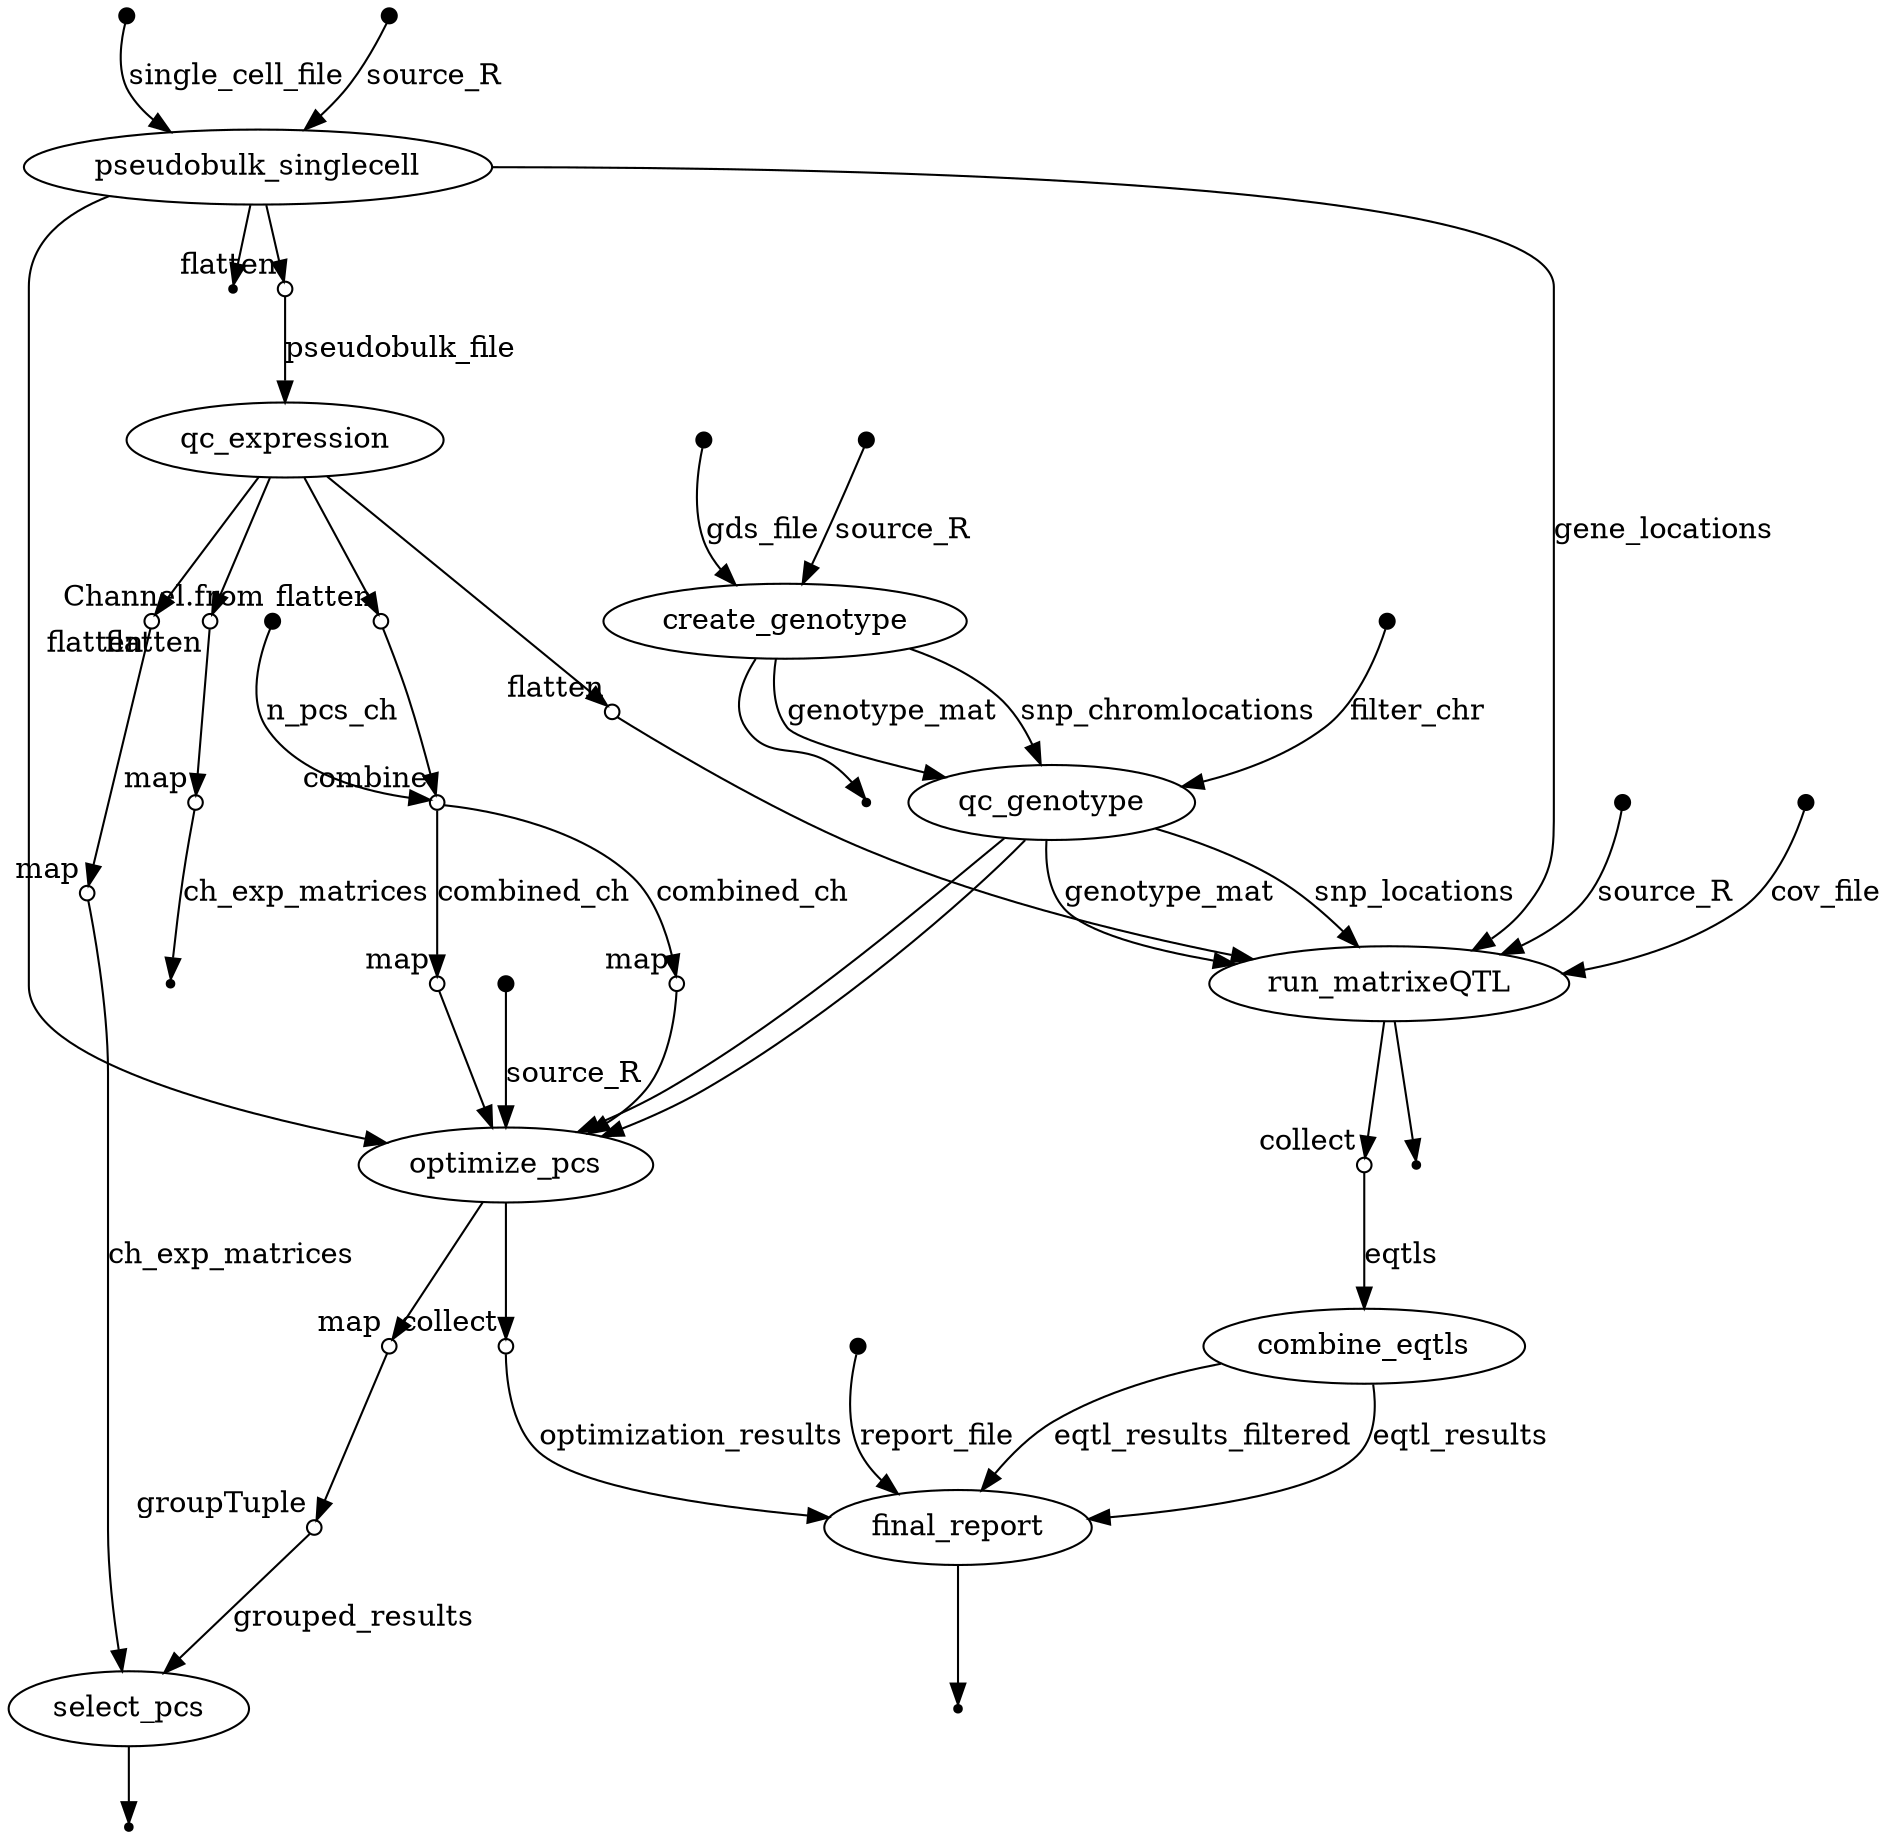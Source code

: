 digraph "pipeline_dag" {
v0 [shape=point,label="",fixedsize=true,width=0.1];
v2 [label="create_genotype"];
v0 -> v2 [label="gds_file"];

v1 [shape=point,label="",fixedsize=true,width=0.1];
v2 [label="create_genotype"];
v1 -> v2 [label="source_R"];

v2 [label="create_genotype"];
v5 [label="qc_genotype"];
v2 -> v5 [label="genotype_mat"];

v2 [label="create_genotype"];
v5 [label="qc_genotype"];
v2 -> v5 [label="snp_chromlocations"];

v2 [label="create_genotype"];
v3 [shape=point];
v2 -> v3;

v4 [shape=point,label="",fixedsize=true,width=0.1];
v5 [label="qc_genotype"];
v4 -> v5 [label="filter_chr"];

v5 [label="qc_genotype"];
v18 [label="optimize_pcs"];
v5 -> v18;

v5 [label="qc_genotype"];
v18 [label="optimize_pcs"];
v5 -> v18;

v6 [shape=point,label="",fixedsize=true,width=0.1];
v8 [label="pseudobulk_singlecell"];
v6 -> v8 [label="single_cell_file"];

v7 [shape=point,label="",fixedsize=true,width=0.1];
v8 [label="pseudobulk_singlecell"];
v7 -> v8 [label="source_R"];

v8 [label="pseudobulk_singlecell"];
v9 [shape=point];
v8 -> v9;

v8 [label="pseudobulk_singlecell"];
v10 [shape=circle,label="",fixedsize=true,width=0.1,xlabel="flatten"];
v8 -> v10;

v8 [label="pseudobulk_singlecell"];
v18 [label="optimize_pcs"];
v8 -> v18;

v10 [shape=circle,label="",fixedsize=true,width=0.1,xlabel="flatten"];
v11 [label="qc_expression"];
v10 -> v11 [label="pseudobulk_file"];

v11 [label="qc_expression"];
v13 [shape=circle,label="",fixedsize=true,width=0.1,xlabel="flatten"];
v11 -> v13;

v12 [shape=point,label="",fixedsize=true,width=0.1,xlabel="Channel.from"];
v14 [shape=circle,label="",fixedsize=true,width=0.1,xlabel="combine"];
v12 -> v14 [label="n_pcs_ch"];

v13 [shape=circle,label="",fixedsize=true,width=0.1,xlabel="flatten"];
v14 [shape=circle,label="",fixedsize=true,width=0.1,xlabel="combine"];
v13 -> v14;

v14 [shape=circle,label="",fixedsize=true,width=0.1,xlabel="combine"];
v15 [shape=circle,label="",fixedsize=true,width=0.1,xlabel="map"];
v14 -> v15 [label="combined_ch"];

v15 [shape=circle,label="",fixedsize=true,width=0.1,xlabel="map"];
v18 [label="optimize_pcs"];
v15 -> v18;

v14 [shape=circle,label="",fixedsize=true,width=0.1,xlabel="combine"];
v16 [shape=circle,label="",fixedsize=true,width=0.1,xlabel="map"];
v14 -> v16 [label="combined_ch"];

v16 [shape=circle,label="",fixedsize=true,width=0.1,xlabel="map"];
v18 [label="optimize_pcs"];
v16 -> v18;

v17 [shape=point,label="",fixedsize=true,width=0.1];
v18 [label="optimize_pcs"];
v17 -> v18 [label="source_R"];

v18 [label="optimize_pcs"];
v19 [shape=circle,label="",fixedsize=true,width=0.1,xlabel="map"];
v18 -> v19;

v19 [shape=circle,label="",fixedsize=true,width=0.1,xlabel="map"];
v20 [shape=circle,label="",fixedsize=true,width=0.1,xlabel="groupTuple"];
v19 -> v20;

v20 [shape=circle,label="",fixedsize=true,width=0.1,xlabel="groupTuple"];
v27 [label="select_pcs"];
v20 -> v27 [label="grouped_results"];

v11 [label="qc_expression"];
v21 [shape=circle,label="",fixedsize=true,width=0.1,xlabel="flatten"];
v11 -> v21;

v21 [shape=circle,label="",fixedsize=true,width=0.1,xlabel="flatten"];
v22 [shape=circle,label="",fixedsize=true,width=0.1,xlabel="map"];
v21 -> v22;

v22 [shape=circle,label="",fixedsize=true,width=0.1,xlabel="map"];
v23 [shape=point];
v22 -> v23 [label="ch_exp_matrices"];

v18 [label="optimize_pcs"];
v24 [shape=circle,label="",fixedsize=true,width=0.1,xlabel="collect"];
v18 -> v24;

v24 [shape=circle,label="",fixedsize=true,width=0.1,xlabel="collect"];
v37 [label="final_report"];
v24 -> v37 [label="optimization_results"];

v11 [label="qc_expression"];
v25 [shape=circle,label="",fixedsize=true,width=0.1,xlabel="flatten"];
v11 -> v25;

v25 [shape=circle,label="",fixedsize=true,width=0.1,xlabel="flatten"];
v26 [shape=circle,label="",fixedsize=true,width=0.1,xlabel="map"];
v25 -> v26;

v26 [shape=circle,label="",fixedsize=true,width=0.1,xlabel="map"];
v27 [label="select_pcs"];
v26 -> v27 [label="ch_exp_matrices"];

v27 [label="select_pcs"];
v28 [shape=point];
v27 -> v28;

v11 [label="qc_expression"];
v29 [shape=circle,label="",fixedsize=true,width=0.1,xlabel="flatten"];
v11 -> v29;

v29 [shape=circle,label="",fixedsize=true,width=0.1,xlabel="flatten"];
v32 [label="run_matrixeQTL"];
v29 -> v32;

v30 [shape=point,label="",fixedsize=true,width=0.1];
v32 [label="run_matrixeQTL"];
v30 -> v32 [label="source_R"];

v5 [label="qc_genotype"];
v32 [label="run_matrixeQTL"];
v5 -> v32 [label="genotype_mat"];

v5 [label="qc_genotype"];
v32 [label="run_matrixeQTL"];
v5 -> v32 [label="snp_locations"];

v8 [label="pseudobulk_singlecell"];
v32 [label="run_matrixeQTL"];
v8 -> v32 [label="gene_locations"];

v31 [shape=point,label="",fixedsize=true,width=0.1];
v32 [label="run_matrixeQTL"];
v31 -> v32 [label="cov_file"];

v32 [label="run_matrixeQTL"];
v34 [shape=circle,label="",fixedsize=true,width=0.1,xlabel="collect"];
v32 -> v34;

v32 [label="run_matrixeQTL"];
v33 [shape=point];
v32 -> v33;

v34 [shape=circle,label="",fixedsize=true,width=0.1,xlabel="collect"];
v35 [label="combine_eqtls"];
v34 -> v35 [label="eqtls"];

v35 [label="combine_eqtls"];
v37 [label="final_report"];
v35 -> v37 [label="eqtl_results"];

v35 [label="combine_eqtls"];
v37 [label="final_report"];
v35 -> v37 [label="eqtl_results_filtered"];

v36 [shape=point,label="",fixedsize=true,width=0.1];
v37 [label="final_report"];
v36 -> v37 [label="report_file"];

v37 [label="final_report"];
v38 [shape=point];
v37 -> v38;

}

